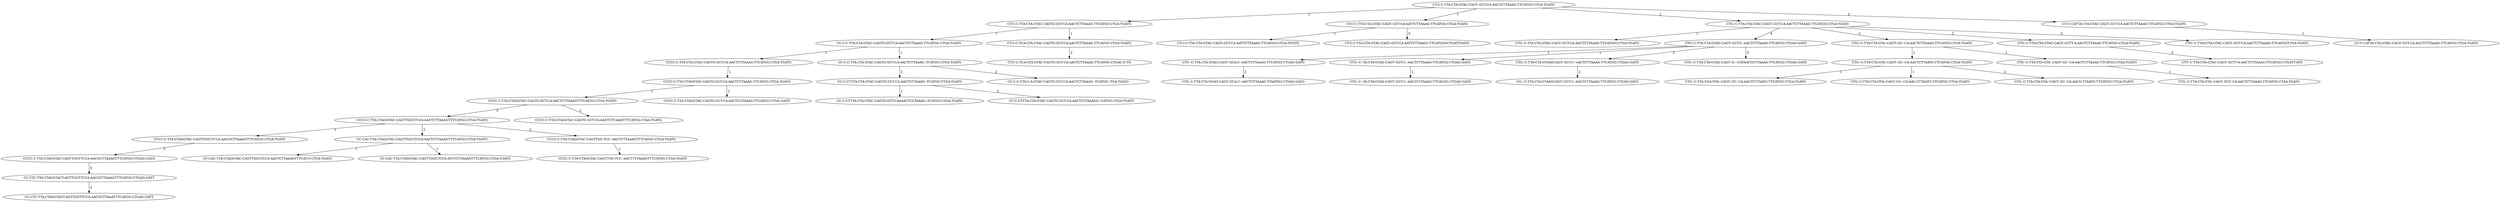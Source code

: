 digraph mutation {
"CT-C-C-TTA-CTA-GTAC-CAGT--GCT-CA-AACTCTTAAAG-TTCATGG-CTGA-TGATG" -> "CT-C-C-TTA-CTA-GTAC-CAGTG-GCT-CA-AACTCTTAAAG-TTCATGG-CTGA-TGATG" [label=" 1"];
// CTCCTTACTAGTACCAGTGCTCAAACTCTTAAAGTTCATGGCTGATGATG CTCCTTACTAGTACCAGTGGCTCAAACTCTTAAAGTTCATGGCTGATGATG 1
"CT-C-C-TTA-CTA-GTAC-CAGT--GCT-CA-AACTCTTAAAG-TTCATGG-CTGA-TGATG" -> "CT-C-C-TTA-CTA-GTAC-CAGT--GCT-CA-AATTCTTAAAG-TTCATGG-CTGA-TGATG" [label=" 1"];
// CTCCTTACTAGTACCAGTGCTCAAACTCTTAAAGTTCATGGCTGATGATG CTCCTTACTAGTACCAGTGCTCAAATTCTTAAAGTTCATGGCTGATGATG 1
"CTG--C-TTA-CTA-GTAC-CAGT--GCT-CA-AACTCTTAAAG-TTCATGG-CTGA-TGATG" -> "CTG--C-TTA-CTA-GTAC-CAGT--GCT-CA-AACTCTTAAAG-TTCATGGCCTGA-TGATG" [label=" 1"];
// CTGCTTACTAGTACCAGTGCTCAAACTCTTAAAGTTCATGGCTGATGATG CTGCTTACTAGTACCAGTGCTCAAACTCTTAAAGTTCATGGCCTGATGATG 1
"CTG--C-TTA-CTA-GTAG-CAGT--GCT-C--AACTCTTAAAG-TTCATGG-CTGAG-GATG" -> "CTG--C-TTA-CTA-GTAG-CAGT--GCA-C--AACTCTTAAAG-TTCATGG-CTGAG-GATG" [label=" 1"];
// CTGCTTACTAGTAGCAGTGCTCAACTCTTAAAGTTCATGGCTGAGGATG CTGCTTACTAGTAGCAGTGCACAACTCTTAAAGTTCATGGCTGAGGATG 1
"CTG--C-TTA-CTA-GTAG-CAGT--GCT-C--AACTCTTAAAG-TTCATGG-CTGAG-GATG" -> "CTG--C--TA-CTA-GTAG-CAGT--GCT-C--AACTCTTAAAG-TTCATGG-CTGAG-GATG" [label=" 1"];
// CTGCTTACTAGTAGCAGTGCTCAACTCTTAAAGTTCATGGCTGAGGATG CTGCTACTAGTAGCAGTGCTCAACTCTTAAAGTTCATGGCTGAGGATG 1
"CT-C-C-TTA-CTA-GTAC-CAGTG-GCT-CA-AACTCTTAAAG-TTCATGG-CTGA-TGATG" -> "CC-C-C-TTA-CTA-GTAC-CAGTG-GCT-CA-AACTCTTAAAG-TTCATGG-CTGA-TGATG" [label=" 1"];
// CTCCTTACTAGTACCAGTGGCTCAAACTCTTAAAGTTCATGGCTGATGATG CCCCTTACTAGTACCAGTGGCTCAAACTCTTAAAGTTCATGGCTGATGATG 1
"CT-C-C-TTA-CTA-GTAC-CAGTG-GCT-CA-AACTCTTAAAG-TTCATGG-CTGA-TGATG" -> "CT-C-C-TCA-CTA-GTAC-CAGTG-GCT-CA-AACTCTTAAAG-TTCATGG-CTGA-TGATG" [label=" 1"];
// CTCCTTACTAGTACCAGTGGCTCAAACTCTTAAAGTTCATGGCTGATGATG CTCCTCACTAGTACCAGTGGCTCAAACTCTTAAAGTTCATGGCTGATGATG 1
"CTG--C-TTA-CTA-GTA--CAGT--GC--CA-AACTCTTAAAG-TTCATGG-CTGA-TGATG" -> "CTG--C-TTA-CTA-GTA--CAGT--GC--CA-AACTCTTAATG-TTCATGG-CTGA-TGATG" [label=" 1"];
// CTGCTTACTAGTACAGTGCCAAACTCTTAAAGTTCATGGCTGATGATG CTGCTTACTAGTACAGTGCCAAACTCTTAATGTTCATGGCTGATGATG 1
"CTG--C-TTA-CTA-GTA--CAGT--GC--CA-AACTCTTAAAG-TTCATGG-CTGA-TGATG" -> "CTG--C-TTA-CTA-GTA--CAGT--GC--CA-AACTCTTAAAG-TTCATGG-CTAA-TGATG" [label=" 1"];
// CTGCTTACTAGTACAGTGCCAAACTCTTAAAGTTCATGGCTGATGATG CTGCTTACTAGTACAGTGCCAAACTCTTAAAGTTCATGGCTAATGATG 1
"CC-C-C-TTA-CTA-GTAC-CAGTG-GCT-CA-AACTCTTAAAG-TTCATGG-CTGA-TGATG" -> "CCCC-C-TTA-CTA-GTAC-CAGTG-GCT-CA-AACTCTTAAAG-TTCATGG-CTGA-TGATG" [label=" 1"];
// CCCCTTACTAGTACCAGTGGCTCAAACTCTTAAAGTTCATGGCTGATGATG CCCCCTTACTAGTACCAGTGGCTCAAACTCTTAAAGTTCATGGCTGATGATG 1
"CC-C-C-TTA-CTA-GTAC-CAGTG-GCT-CA-AACTCTTAAAG-TTCATGG-CTGA-TGATG" -> "CC-C-C-TTA-CTA-GTAC-CAGTG-GCT-CA-AACTCTTAAAG--TCATGG-CTGA-TGATG" [label=" 1"];
// CCCCTTACTAGTACCAGTGGCTCAAACTCTTAAAGTTCATGGCTGATGATG CCCCTTACTAGTACCAGTGGCTCAAACTCTTAAAGTCATGGCTGATGATG 1
"CTG--C-TTA-CTA-GTA--CAGT--GC--CA-AACTCTTAATG-TTCATGG-CTGA-TGATG" -> "CTG--C-TTA-CGA-GTA--CAGT--GC--CA-AACTCTTAATG-TTCATGG-CTGA-TGATG" [label=" 1"];
// CTGCTTACTAGTACAGTGCCAAACTCTTAATGTTCATGGCTGATGATG CTGCTTACGAGTACAGTGCCAAACTCTTAATGTTCATGGCTGATGATG 1
"CTG--C-TTA-CTA-GTA--CAGT--GC--CA-AACTCTTAATG-TTCATGG-CTGA-TGATG" -> "CTG--C-TTA-CTA-GTA--CAGT--GC--CA-AAC-CTTAATG-TTCATGG-CTGA-TGATG" [label=" 1"];
// CTGCTTACTAGTACAGTGCCAAACTCTTAATGTTCATGGCTGATGATG CTGCTTACTAGTACAGTGCCAAACCTTAATGTTCATGGCTGATGATG 1
"CCCC-C-TTA-CTA-GTAC-CAGTG-GCT-CA-AACTCTTAAAG-TTCATGG-CTGA-TGATG" -> "CCCC-C-TTA-CTAGGTAC-CAGTG-GCT-CA-AACTCTTAAAG-TTCATGG-CTGA-TGATG" [label=" 1"];
// CCCCCTTACTAGTACCAGTGGCTCAAACTCTTAAAGTTCATGGCTGATGATG CCCCCTTACTAGGTACCAGTGGCTCAAACTCTTAAAGTTCATGGCTGATGATG 1
"CCCC-C-TTA-CTAGGTAC-CAGTG-GCT-CA-AACTCTTAAAG-TTCATGG-CTGA-TGATG" -> "CCCC-C-TTA-CTAGGTAC-CAGTG-GCT-CA-AACTCTTAAAGTTTCATGG-CTGA-TGATG" [label=" 1"];
// CCCCCTTACTAGGTACCAGTGGCTCAAACTCTTAAAGTTCATGGCTGATGATG CCCCCTTACTAGGTACCAGTGGCTCAAACTCTTAAAGTTTCATGGCTGATGATG 1
"CCCC-C-TTA-CTAGGTAC-CAGTTGGCTCCA-AACTCTTAAAGTTTCATGG-CTGA-TGATG" -> "CCCC-C-TTA-CTAGGTAC-CAGTTGGCTCCA-AACGCTTAAAGTTTCATGG-CTGA-TGATG" [label=" 1"];
// CCCCCTTACTAGGTACCAGTTGGCTCCAAACTCTTAAAGTTTCATGGCTGATGATG CCCCCTTACTAGGTACCAGTTGGCTCCAAACGCTTAAAGTTTCATGGCTGATGATG 1
"CC-CAC-TTA-CTAGGTAC-CAGTTGGCTCCA-AACTCTTAAAGTTTCATGG-CTGA-TGATG" -> "CC-CAC-TTA-CTAGGTAC-CAGTTGGCTCCA-AACTCTTAAAGTTTCAT-G-CTGA-TGATG" [label=" 1"];
// CCCACTTACTAGGTACCAGTTGGCTCCAAACTCTTAAAGTTTCATGGCTGATGATG CCCACTTACTAGGTACCAGTTGGCTCCAAACTCTTAAAGTTTCATGCTGATGATG 1
"CC-CAC-TTA-CTAGGTAC-CAGTTGGCTCCA-AACTCTTAAAGTTTCATGG-CTGA-TGATG" -> "CC-CAC-TTA-CTAGGTAC-CAGTTGGCTCCA-ATCTCTTAAAGTTTCATGG-CTGA-TGATG" [label=" 1"];
// CCCACTTACTAGGTACCAGTTGGCTCCAAACTCTTAAAGTTTCATGGCTGATGATG CCCACTTACTAGGTACCAGTTGGCTCCAATCTCTTAAAGTTTCATGGCTGATGATG 1
"CT-C-C-TTA-CTA-GTAC-CAGT--GCT-CA-AATTCTTAAAG-TTCATGG-CTGA-TGATG" -> "CT-C-C-TTA-CTA-GTAC-CAGT--GCT-CA-AATTCTTAAAG-TTCATGG-CTGA-TGGTG" [label=" 1"];
// CTCCTTACTAGTACCAGTGCTCAAATTCTTAAAGTTCATGGCTGATGATG CTCCTTACTAGTACCAGTGCTCAAATTCTTAAAGTTCATGGCTGATGGTG 1
"CC-C-CATTA-CTA-GTAC-CAGT--GCT-CA-AACTCTTAAAG-TTCATGG-CTGA-TGATG" -> "CC-C-CATTA-CTA-GTAC-CAGT--GCT-CA-AGCTCTTAAAG-TTCATGG-CTGA-TGATG" [label=" 1"];
// CCCCATTACTAGTACCAGTGCTCAAACTCTTAAAGTTCATGGCTGATGATG CCCCATTACTAGTACCAGTGCTCAAGCTCTTAAAGTTCATGGCTGATGATG 1
"CC-C-CTTTA-CTA-GTAC-CAGTG-GCT-CA-AACTCCTAAAG--TCATGG-CTGA-TGATG" -> "CC-C-CTTTA-CTA-GTAC-CAGTG-GCT-CAAAACTCCTAAAG--TCATGG-CTGA-TGATG" [label=" 1"];
// CCCCTTTACTAGTACCAGTGGCTCAAACTCCTAAAGTCATGGCTGATGATG CCCCTTTACTAGTACCAGTGGCTCAAAACTCCTAAAGTCATGGCTGATGATG 1
"CTG--C--TA-CTA-GTAG-CAGT--GCT-C--AACTCTTAAAG-TTCATGG-CTGAG-GATG" -> "CTG--C--TA-CTA-GTAG-CAGT--GCT-C--AACTCTTAAAG-TTCACGG-CTGAG-GATG" [label=" 1"];
// CTGCTACTAGTAGCAGTGCTCAACTCTTAAAGTTCATGGCTGAGGATG CTGCTACTAGTAGCAGTGCTCAACTCTTAAAGTTCACGGCTGAGGATG 1
"CTG--C-TTA-CTA-GTA--CAGT--GC--CA-AACTCTTAAAG-TTCATGG-CTAA-TGATG" -> "CTG--C-TTA-CTA-GTA--CAGT--GCC-CA-AACTCTTAAAG-TTCATGG-CTAA-TGATG" [label=" 1"];
// CTGCTTACTAGTACAGTGCCAAACTCTTAAAGTTCATGGCTAATGATG CTGCTTACTAGTACAGTGCCCAAACTCTTAAAGTTCATGGCTAATGATG 1
"CCCC-C-TTA-CTAGGTAC-CAGTTGG-TCC--AACTCTTAAAGTTTCATGG-CTGA-TGATG" -> "CCCC-C-TTA-CTAGGTAC-CAGTTGG-TCC--AACTTTTAAAGTTTCATGG-CTGA-TGATG" [label=" 1"];
// CCCCCTTACTAGGTACCAGTTGGTCCAACTCTTAAAGTTTCATGGCTGATGATG CCCCCTTACTAGGTACCAGTTGGTCCAACTTTTAAAGTTTCATGGCTGATGATG 1
"CT-C-C-TTA-CTA-GTAC-CAGT--GCT-CA-AACTCTTAAAG-TTCATGG-CTGA-TGATG" -> "CTG--C-TTA-CTA-GTAC-CAGT--GCT-CA-AACTCTTAAAG-TTCATGG-CTGA-TGATG" [label=" 2"];
// CTCCTTACTAGTACCAGTGCTCAAACTCTTAAAGTTCATGGCTGATGATG CTGCTTACTAGTACCAGTGCTCAAACTCTTAAAGTTCATGGCTGATGATG 2
"CT-C-C-TTA-CTA-GTAC-CAGT--GCT-CA-AACTCTTAAAG-TTCATGG-CTGA-TGATG" -> "CC-C-CATTA-CTA-GTAC-CAGT--GCT-CA-AACTCTTAAAG-TTCATGG-CTGA-TGATG" [label=" 2"];
// CTCCTTACTAGTACCAGTGCTCAAACTCTTAAAGTTCATGGCTGATGATG CCCCATTACTAGTACCAGTGCTCAAACTCTTAAAGTTCATGGCTGATGATG 2
"CTG--C-TTA-CTA-GTAC-CAGT--GCT-CA-AACTCTTAAAG-TTCATGG-CTGA-TGATG" -> "CTG--C-TTA-CTA-GTA--CAGT--GC--CA-AACTCTTAAAG-TTCATGG-CTGA-TGATG" [label=" 2"];
// CTGCTTACTAGTACCAGTGCTCAAACTCTTAAAGTTCATGGCTGATGATG CTGCTTACTAGTACAGTGCCAAACTCTTAAAGTTCATGGCTGATGATG 2
"CTG--C-TTA-CTA-GTAC-CAGT--GCT-CA-AACTCTTAAAG-TTCATGG-CTGA-TGATG" -> "CTG--C-TTA-CTA-GTAC-CAGT--GCTT-A-AACTCTTAAAG-TTCATGG-CTGA-TGATG" [label=" 2"];
// CTGCTTACTAGTACCAGTGCTCAAACTCTTAAAGTTCATGGCTGATGATG CTGCTTACTAGTACCAGTGCTTAAACTCTTAAAGTTCATGGCTGATGATG 2
"CTG--C-TTA-CTA-GTAG-CAGT--GCT-C--AACTCTTAAAG-TTCATGG-CTGAG-GATG" -> "CTG--C-TTA-CTA-GTAAGCAGT--GCT-C--AACTCTTAAAG-TTCATGG-CTGAG-GATG" [label=" 2"];
// CTGCTTACTAGTAGCAGTGCTCAACTCTTAAAGTTCATGGCTGAGGATG CTGCTTACTAGTAAGCAGTGCTCAACTCTTAAAGTTCATGGCTGAGGATG 2
"CTG--C-TTA-CTA-GTAG-CAGT--GCA-C--AACTCTTAAAG-TTCATGG-CTGAG-GATG" -> "CTG--C-TTA-CTA-GCAG-CAGT--GCA-C--AACTCTTAAAG-TTAATGG-CTGAG-GATG" [label=" 2"];
// CTGCTTACTAGTAGCAGTGCACAACTCTTAAAGTTCATGGCTGAGGATG CTGCTTACTAGCAGCAGTGCACAACTCTTAAAGTTAATGGCTGAGGATG 2
"CTG--C-TTA-CTA-GTA--CAGT--GC--CA-AACTCTTAATG-TTCATGG-CTGA-TGATG" -> "CTG--C-TTA-CTA-GTA--CAGT--GC--CA-AACG-TTAATG-TTCATGG-CTGA-TGATG" [label=" 2"];
// CTGCTTACTAGTACAGTGCCAAACTCTTAATGTTCATGGCTGATGATG CTGCTTACTAGTACAGTGCCAAACGTTAATGTTCATGGCTGATGATG 2
"CCCC-C-TTA-CTAGGTAC-CAGTG-GCT-CA-AACTCTTAAAG-TTCATGG-CTGA-TGATG" -> "CCCC-C-TTA-CTAGGTAC-CAGTG-GCT-CA-AACTCGTAAAG-TTCATGG-CTGA--GATG" [label=" 2"];
// CCCCCTTACTAGGTACCAGTGGCTCAAACTCTTAAAGTTCATGGCTGATGATG CCCCCTTACTAGGTACCAGTGGCTCAAACTCGTAAAGTTCATGGCTGAGATG 2
"CCCC-C-TTA-CTAGGTAC-CAGTG-GCT-CA-AACTCTTAAAGTTTCATGG-CTGA-TGATG" -> "CCCC-C-TTA-CTAGGTAC-CAGTG-GCT-CA-AACTCTT-AAGTTTCATGG-CTAA-TGATG" [label=" 2"];
// CCCCCTTACTAGGTACCAGTGGCTCAAACTCTTAAAGTTTCATGGCTGATGATG CCCCCTTACTAGGTACCAGTGGCTCAAACTCTTAAGTTTCATGGCTAATGATG 2
"CCCC-C-TTA-CTAGGTAC-CAGTTGGCTCCA-AACTCTTAAAGTTTCATGG-CTGA-TGATG" -> "CC-CAC-TTA-CTAGGTAC-CAGTTGGCTCCA-AACTCTTAAAGTTTCATGG-CTGA-TGATG" [label=" 2"];
// CCCCCTTACTAGGTACCAGTTGGCTCCAAACTCTTAAAGTTTCATGGCTGATGATG CCCACTTACTAGGTACCAGTTGGCTCCAAACTCTTAAAGTTTCATGGCTGATGATG 2
"CCCC-C-TTA-CTAGGTAC-CAGTTGGCTCCA-AACTCTTAAAGTTTCATGG-CTGA-TGATG" -> "CCCC-C-TTA-CTAGGTAC-CAGTTGG-TCC--AACTCTTAAAGTTTCATGG-CTGA-TGATG" [label=" 2"];
// CCCCCTTACTAGGTACCAGTTGGCTCCAAACTCTTAAAGTTTCATGGCTGATGATG CCCCCTTACTAGGTACCAGTTGGTCCAACTCTTAAAGTTTCATGGCTGATGATG 2
"CTG--C-TTA-CTA-GTAAGCAGT--GCT-C--AACTCTTAAAG-TTCATGG-CTGAG-GATG" -> "CG---C-TTA-CTA-GTAAGCAGT--GCT-C--AACTCTTAAAG-TTCATGG-CTGAG-GATG" [label=" 2"];
// CTGCTTACTAGTAAGCAGTGCTCAACTCTTAAAGTTCATGGCTGAGGATG CGCTTACTAGTAAGCAGTGCTCAACTCTTAAAGTTCATGGCTGAGGATG 2
"CC-C-C-TTA-CTA-GTAC-CAGTG-GCT-CA-AACTCTTAAAG--TCATGG-CTGA-TGATG" -> "CC-C-CTTTA-CTA-GTAC-CAGTG-GCT-CA-AACTCCTAAAG--TCATGG-CTGA-TGATG" [label=" 2"];
// CCCCTTACTAGTACCAGTGGCTCAAACTCTTAAAGTCATGGCTGATGATG CCCCTTTACTAGTACCAGTGGCTCAAACTCCTAAAGTCATGGCTGATGATG 2
"CC-C-C-TTA-CTA-GTAC-CAGTG-GCT-CA-AACTCTTAAAG--TCATGG-CTGA-TGATG" -> "CC-C-C-TTA-C-A-GTAC-CAGTG-GCT-CA-AACTCTTAAAG--TCATGG--TGA-TGATG" [label=" 2"];
// CCCCTTACTAGTACCAGTGGCTCAAACTCTTAAAGTCATGGCTGATGATG CCCCTTACAGTACCAGTGGCTCAAACTCTTAAAGTCATGGTGATGATG 2
"CC-C-CTTTA-CTA-GTAC-CAGTG-GCT-CA-AACTCCTAAAG--TCATGG-CTGA-TGATG" -> "CC-C-CTTTA-CTA-GTAC-CAGTG-GCT-CA-AACTCCTAAAGG--CATGG-CTGA-TGATG" [label=" 2"];
// CCCCTTTACTAGTACCAGTGGCTCAAACTCCTAAAGTCATGGCTGATGATG CCCCTTTACTAGTACCAGTGGCTCAAACTCCTAAAGGCATGGCTGATGATG 2
"CC-CTC-TTA-CTAGGTACT-AGTTGGTTCCA-AACGCTTAAAGTTTCATGG-CTGAG-GATT" -> "CC-CTC-TTA-CTAGGTACT-AGTTGGTTCCA-AACGCTTAAAT-TTCATGG-CTGAG-GATT" [label=" 2"];
// CCCTCTTACTAGGTACTAGTTGGTTCCAAACGCTTAAAGTTTCATGGCTGAGGATT CCCTCTTACTAGGTACTAGTTGGTTCCAAACGCTTAAATTTCATGGCTGAGGATT 2
"CTG--C-TTA-CTA-GTAC-CAGT--GCT-CA-AACTCTTAAAG-TTCATGG-CTGA-TGATG" -> "CTG--C-TTACCTA-GTAC-CAGT--GCT-CA-AACTCTTAAAG-TTCATGGT-TGA-TGATG" [label=" 3"];
// CTGCTTACTAGTACCAGTGCTCAAACTCTTAAAGTTCATGGCTGATGATG CTGCTTACCTAGTACCAGTGCTCAAACTCTTAAAGTTCATGGTTGATGATG 3
"CCCC-C-TTA-CTAGGTAC-CAGTG-GCT-CA-AACTCTTAAAGTTTCATGG-CTGA-TGATG" -> "CCCC-C-TTA-CTAGGTAC-CAGTTGGCTCCA-AACTCTTAAAGTTTCATGG-CTGA-TGATG" [label=" 3"];
// CCCCCTTACTAGGTACCAGTGGCTCAAACTCTTAAAGTTTCATGGCTGATGATG CCCCCTTACTAGGTACCAGTTGGCTCCAAACTCTTAAAGTTTCATGGCTGATGATG 3
"CT-C-C-TTA-CTA-GTAC-CAGT--GCT-CA-AATTCTTAAAG-TTCATGG-CTGA-TGATG" -> "CT-C-C-TTA-CTA-GTAC-CAGT--GCT-CA-AATTCTTAAGG-TTCATGGGCTGATTGATG" [label=" 3"];
// CTCCTTACTAGTACCAGTGCTCAAATTCTTAAAGTTCATGGCTGATGATG CTCCTTACTAGTACCAGTGCTCAAATTCTTAAGGTTCATGGGCTGATTGATG 3
"CTG--C-TTA-CTA-GTAC-CAGT--GCTT-A-AACTCTTAAAG-TTCATGG-CTGA-TGATG" -> "CTT--C-TTA-CTA-GTAC-CAGT--GCTT-A-AACTCTTAAAG-TTCATGG-CTGATT-ATG" [label=" 3"];
// CTGCTTACTAGTACCAGTGCTTAAACTCTTAAAGTTCATGGCTGATGATG CTTCTTACTAGTACCAGTGCTTAAACTCTTAAAGTTCATGGCTGATTATG 3
"CCCC-C-TTA-CTAGGTAC-CAGTTGGCTCCA-AACGCTTAAAGTTTCATGG-CTGA-TGATG" -> "CCCC-C-TTA-CTAGGTAC-CAGTTGGTTCCA-AACGCTTAAAGTTTCATGG-CTGAG-GATG" [label=" 3"];
// CCCCCTTACTAGGTACCAGTTGGCTCCAAACGCTTAAAGTTTCATGGCTGATGATG CCCCCTTACTAGGTACCAGTTGGTTCCAAACGCTTAAAGTTTCATGGCTGAGGATG 3
"CT-C-C-TCA-CTA-GTAC-CAGTG-GCT-CA-AACTCTTAAAG-TTCATGG-CTGA-TGATG" -> "CT-C-C-TCA-CTA-GTAC-CAGTG-GCT-CA-AACTCTTAAAG-TTCATGG-CTGAC-G-TG" [label=" 3"];
// CTCCTCACTAGTACCAGTGGCTCAAACTCTTAAAGTTCATGGCTGATGATG CTCCTCACTAGTACCAGTGGCTCAAACTCTTAAAGTTCATGGCTGACGTG 3
"CTG--C-TTA-CTA-GTAC-CAGT--GCT-CA-AACTCTTAAAG-TTCATGG-CTGA-TGATG" -> "CTG--C-TTA-CTA-GTAG-CAGT--GCT-C--AACTCTTAAAG-TTCATGG-CTGAG-GATG" [label=" 4"];
// CTGCTTACTAGTACCAGTGCTCAAACTCTTAAAGTTCATGGCTGATGATG CTGCTTACTAGTAGCAGTGCTCAACTCTTAAAGTTCATGGCTGAGGATG 4
"CTG--C-TTA-CTA-GTAG-CAGT--GCT-C--AACTCTTAAAG-TTCATGG-CTGAG-GATG" -> "CTG--C-TTA-CTA-GTAG-CAGT--G---CATAACGCTTAAAG-TTCATGG-CTGAG-GATG" [label=" 5"];
// CTGCTTACTAGTAGCAGTGCTCAACTCTTAAAGTTCATGGCTGAGGATG CTGCTTACTAGTAGCAGTGCATAACGCTTAAAGTTCATGGCTGAGGATG 5
"CCCC-C-TTA-CTAGGTAC-CAGTTGGTTCCA-AACGCTTAAAGTTTCATGG-CTGAG-GATG" -> "CC-CTC-TTA-CTAGGTACT-AGTTGGTTCCA-AACGCTTAAAGTTTCATGG-CTGAG-GATT" [label=" 5"];
// CCCCCTTACTAGGTACCAGTTGGTTCCAAACGCTTAAAGTTTCATGGCTGAGGATG CCCTCTTACTAGGTACTAGTTGGTTCCAAACGCTTAAAGTTTCATGGCTGAGGATT 5
}
